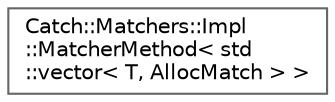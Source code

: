 digraph "Graphical Class Hierarchy"
{
 // LATEX_PDF_SIZE
  bgcolor="transparent";
  edge [fontname=Helvetica,fontsize=10,labelfontname=Helvetica,labelfontsize=10];
  node [fontname=Helvetica,fontsize=10,shape=box,height=0.2,width=0.4];
  rankdir="LR";
  Node0 [label="Catch::Matchers::Impl\l::MatcherMethod\< std\l::vector\< T, AllocMatch \> \>",height=0.2,width=0.4,color="grey40", fillcolor="white", style="filled",URL="$struct_catch_1_1_matchers_1_1_impl_1_1_matcher_method.html",tooltip=" "];
}
